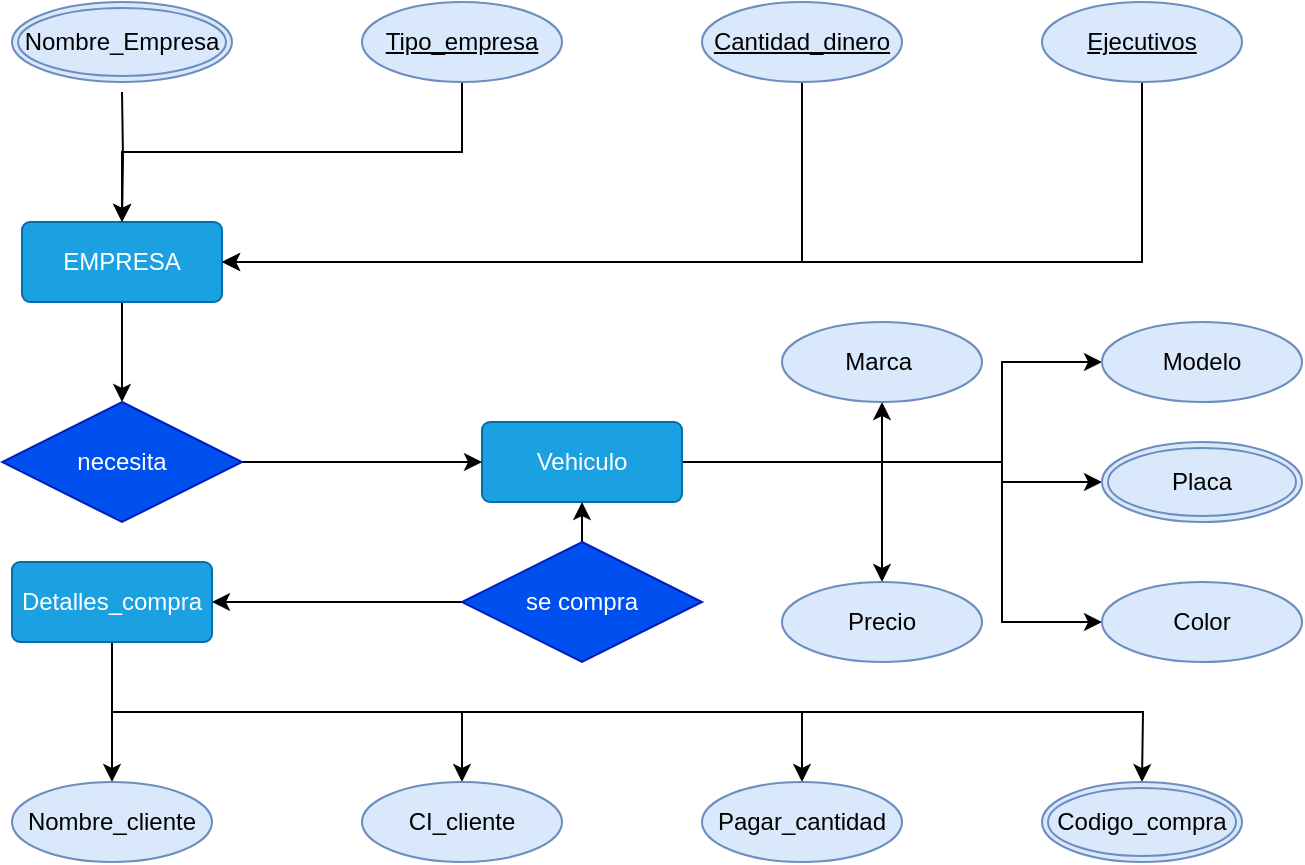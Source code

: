<mxfile version="21.7.5" type="google">
  <diagram name="Página-1" id="s5tUJ5SfLEtWy45db_K3">
    <mxGraphModel grid="1" page="1" gridSize="10" guides="1" tooltips="1" connect="1" arrows="1" fold="1" pageScale="1" pageWidth="827" pageHeight="1169" math="0" shadow="0">
      <root>
        <mxCell id="0" />
        <mxCell id="1" parent="0" />
        <mxCell id="RQ3paC6dr6OZ25T7MvUk-3" style="edgeStyle=orthogonalEdgeStyle;rounded=0;orthogonalLoop=1;jettySize=auto;html=1;exitX=0.5;exitY=1;exitDx=0;exitDy=0;entryX=0.5;entryY=0;entryDx=0;entryDy=0;" edge="1" parent="1" source="ZZJM0qtaSS5_OayPdTkF-1" target="RQ3paC6dr6OZ25T7MvUk-1">
          <mxGeometry relative="1" as="geometry" />
        </mxCell>
        <mxCell id="ZZJM0qtaSS5_OayPdTkF-1" value="&lt;font style=&quot;vertical-align: inherit;&quot;&gt;&lt;font style=&quot;vertical-align: inherit;&quot;&gt;EMPRESA&lt;/font&gt;&lt;/font&gt;" style="rounded=1;arcSize=10;whiteSpace=wrap;html=1;align=center;fillColor=#1ba1e2;fontColor=#ffffff;strokeColor=#006EAF;" vertex="1" parent="1">
          <mxGeometry x="150" y="210" width="100" height="40" as="geometry" />
        </mxCell>
        <mxCell id="ZZJM0qtaSS5_OayPdTkF-8" style="edgeStyle=orthogonalEdgeStyle;rounded=0;orthogonalLoop=1;jettySize=auto;html=1;exitX=0.5;exitY=1;exitDx=0;exitDy=0;entryX=0.5;entryY=0;entryDx=0;entryDy=0;" edge="1" parent="1" target="ZZJM0qtaSS5_OayPdTkF-1">
          <mxGeometry relative="1" as="geometry">
            <mxPoint x="200" y="145" as="sourcePoint" />
          </mxGeometry>
        </mxCell>
        <mxCell id="ZZJM0qtaSS5_OayPdTkF-6" style="edgeStyle=orthogonalEdgeStyle;rounded=0;orthogonalLoop=1;jettySize=auto;html=1;exitX=0.5;exitY=1;exitDx=0;exitDy=0;entryX=0.5;entryY=0;entryDx=0;entryDy=0;" edge="1" parent="1" source="ZZJM0qtaSS5_OayPdTkF-3" target="ZZJM0qtaSS5_OayPdTkF-1">
          <mxGeometry relative="1" as="geometry" />
        </mxCell>
        <mxCell id="ZZJM0qtaSS5_OayPdTkF-3" value="&lt;font style=&quot;vertical-align: inherit;&quot;&gt;&lt;font style=&quot;vertical-align: inherit;&quot;&gt;&lt;font style=&quot;vertical-align: inherit;&quot;&gt;&lt;font style=&quot;vertical-align: inherit;&quot;&gt;&lt;font style=&quot;vertical-align: inherit;&quot;&gt;&lt;font style=&quot;vertical-align: inherit;&quot;&gt;Tipo_empresa&lt;/font&gt;&lt;/font&gt;&lt;/font&gt;&lt;/font&gt;&lt;/font&gt;&lt;/font&gt;" style="ellipse;whiteSpace=wrap;html=1;align=center;fontStyle=4;fillColor=#dae8fc;strokeColor=#6c8ebf;" vertex="1" parent="1">
          <mxGeometry x="320" y="100" width="100" height="40" as="geometry" />
        </mxCell>
        <mxCell id="ZZJM0qtaSS5_OayPdTkF-9" style="edgeStyle=orthogonalEdgeStyle;rounded=0;orthogonalLoop=1;jettySize=auto;html=1;exitX=0.5;exitY=1;exitDx=0;exitDy=0;entryX=1;entryY=0.5;entryDx=0;entryDy=0;" edge="1" parent="1" source="ZZJM0qtaSS5_OayPdTkF-4" target="ZZJM0qtaSS5_OayPdTkF-1">
          <mxGeometry relative="1" as="geometry" />
        </mxCell>
        <mxCell id="ZZJM0qtaSS5_OayPdTkF-4" value="&lt;font style=&quot;vertical-align: inherit;&quot;&gt;&lt;font style=&quot;vertical-align: inherit;&quot;&gt;&lt;font style=&quot;vertical-align: inherit;&quot;&gt;&lt;font style=&quot;vertical-align: inherit;&quot;&gt;Cantidad_dinero&lt;/font&gt;&lt;/font&gt;&lt;/font&gt;&lt;/font&gt;" style="ellipse;whiteSpace=wrap;html=1;align=center;fontStyle=4;fillColor=#dae8fc;strokeColor=#6c8ebf;" vertex="1" parent="1">
          <mxGeometry x="490" y="100" width="100" height="40" as="geometry" />
        </mxCell>
        <mxCell id="ZZJM0qtaSS5_OayPdTkF-10" style="edgeStyle=orthogonalEdgeStyle;rounded=0;orthogonalLoop=1;jettySize=auto;html=1;exitX=0.5;exitY=1;exitDx=0;exitDy=0;entryX=1;entryY=0.5;entryDx=0;entryDy=0;" edge="1" parent="1" source="ZZJM0qtaSS5_OayPdTkF-5" target="ZZJM0qtaSS5_OayPdTkF-1">
          <mxGeometry relative="1" as="geometry" />
        </mxCell>
        <mxCell id="ZZJM0qtaSS5_OayPdTkF-5" value="&lt;font style=&quot;vertical-align: inherit;&quot;&gt;&lt;font style=&quot;vertical-align: inherit;&quot;&gt;&lt;font style=&quot;vertical-align: inherit;&quot;&gt;&lt;font style=&quot;vertical-align: inherit;&quot;&gt;Ejecutivos&lt;/font&gt;&lt;/font&gt;&lt;/font&gt;&lt;/font&gt;" style="ellipse;whiteSpace=wrap;html=1;align=center;fontStyle=4;fillColor=#dae8fc;strokeColor=#6c8ebf;" vertex="1" parent="1">
          <mxGeometry x="660" y="100" width="100" height="40" as="geometry" />
        </mxCell>
        <mxCell id="4X0U7TACdYzJVVNF9bWs-2" style="edgeStyle=orthogonalEdgeStyle;rounded=0;orthogonalLoop=1;jettySize=auto;html=1;exitX=0.5;exitY=1;exitDx=0;exitDy=0;entryX=0.5;entryY=0;entryDx=0;entryDy=0;" edge="1" parent="1" source="rI0JE76E6pwv1XaMA74e-1" target="RQ3paC6dr6OZ25T7MvUk-17">
          <mxGeometry relative="1" as="geometry" />
        </mxCell>
        <mxCell id="4X0U7TACdYzJVVNF9bWs-3" style="edgeStyle=orthogonalEdgeStyle;rounded=0;orthogonalLoop=1;jettySize=auto;html=1;exitX=0.5;exitY=1;exitDx=0;exitDy=0;entryX=0.5;entryY=0;entryDx=0;entryDy=0;" edge="1" parent="1" source="rI0JE76E6pwv1XaMA74e-1" target="RQ3paC6dr6OZ25T7MvUk-18">
          <mxGeometry relative="1" as="geometry" />
        </mxCell>
        <mxCell id="4X0U7TACdYzJVVNF9bWs-4" style="edgeStyle=orthogonalEdgeStyle;rounded=0;orthogonalLoop=1;jettySize=auto;html=1;exitX=0.5;exitY=1;exitDx=0;exitDy=0;entryX=0.5;entryY=0;entryDx=0;entryDy=0;" edge="1" parent="1" source="rI0JE76E6pwv1XaMA74e-1" target="RQ3paC6dr6OZ25T7MvUk-19">
          <mxGeometry relative="1" as="geometry" />
        </mxCell>
        <mxCell id="4X0U7TACdYzJVVNF9bWs-5" style="edgeStyle=orthogonalEdgeStyle;rounded=0;orthogonalLoop=1;jettySize=auto;html=1;exitX=0.5;exitY=1;exitDx=0;exitDy=0;entryX=0.5;entryY=0;entryDx=0;entryDy=0;" edge="1" parent="1" source="rI0JE76E6pwv1XaMA74e-1">
          <mxGeometry relative="1" as="geometry">
            <mxPoint x="710" y="490" as="targetPoint" />
          </mxGeometry>
        </mxCell>
        <mxCell id="rI0JE76E6pwv1XaMA74e-1" value="&lt;font style=&quot;vertical-align: inherit;&quot;&gt;&lt;font style=&quot;vertical-align: inherit;&quot;&gt;&lt;font style=&quot;vertical-align: inherit;&quot;&gt;&lt;font style=&quot;vertical-align: inherit;&quot;&gt;Detalles_compra&lt;/font&gt;&lt;/font&gt;&lt;/font&gt;&lt;/font&gt;" style="rounded=1;arcSize=10;whiteSpace=wrap;html=1;align=center;fillColor=#1ba1e2;fontColor=#ffffff;strokeColor=#006EAF;" vertex="1" parent="1">
          <mxGeometry x="145" y="380" width="100" height="40" as="geometry" />
        </mxCell>
        <mxCell id="RQ3paC6dr6OZ25T7MvUk-12" style="edgeStyle=orthogonalEdgeStyle;rounded=0;orthogonalLoop=1;jettySize=auto;html=1;exitX=1;exitY=0.5;exitDx=0;exitDy=0;entryX=0.5;entryY=0;entryDx=0;entryDy=0;" edge="1" parent="1" source="rI0JE76E6pwv1XaMA74e-2" target="RQ3paC6dr6OZ25T7MvUk-10">
          <mxGeometry relative="1" as="geometry" />
        </mxCell>
        <mxCell id="RQ3paC6dr6OZ25T7MvUk-13" style="edgeStyle=orthogonalEdgeStyle;rounded=0;orthogonalLoop=1;jettySize=auto;html=1;exitX=1;exitY=0.5;exitDx=0;exitDy=0;entryX=0.5;entryY=1;entryDx=0;entryDy=0;" edge="1" parent="1" source="rI0JE76E6pwv1XaMA74e-2" target="RQ3paC6dr6OZ25T7MvUk-7">
          <mxGeometry relative="1" as="geometry" />
        </mxCell>
        <mxCell id="RQ3paC6dr6OZ25T7MvUk-14" style="edgeStyle=orthogonalEdgeStyle;rounded=0;orthogonalLoop=1;jettySize=auto;html=1;exitX=1;exitY=0.5;exitDx=0;exitDy=0;entryX=0;entryY=0.5;entryDx=0;entryDy=0;" edge="1" parent="1" source="rI0JE76E6pwv1XaMA74e-2">
          <mxGeometry relative="1" as="geometry">
            <Array as="points">
              <mxPoint x="640" y="330" />
              <mxPoint x="640" y="340" />
            </Array>
            <mxPoint x="690" y="340" as="targetPoint" />
          </mxGeometry>
        </mxCell>
        <mxCell id="RQ3paC6dr6OZ25T7MvUk-15" style="edgeStyle=orthogonalEdgeStyle;rounded=0;orthogonalLoop=1;jettySize=auto;html=1;exitX=1;exitY=0.5;exitDx=0;exitDy=0;entryX=0;entryY=0.5;entryDx=0;entryDy=0;" edge="1" parent="1" source="rI0JE76E6pwv1XaMA74e-2" target="RQ3paC6dr6OZ25T7MvUk-8">
          <mxGeometry relative="1" as="geometry">
            <Array as="points">
              <mxPoint x="640" y="330" />
              <mxPoint x="640" y="280" />
            </Array>
          </mxGeometry>
        </mxCell>
        <mxCell id="RQ3paC6dr6OZ25T7MvUk-16" style="edgeStyle=orthogonalEdgeStyle;rounded=0;orthogonalLoop=1;jettySize=auto;html=1;exitX=1;exitY=0.5;exitDx=0;exitDy=0;entryX=0;entryY=0.5;entryDx=0;entryDy=0;" edge="1" parent="1" source="rI0JE76E6pwv1XaMA74e-2" target="RQ3paC6dr6OZ25T7MvUk-11">
          <mxGeometry relative="1" as="geometry">
            <Array as="points">
              <mxPoint x="640" y="330" />
              <mxPoint x="640" y="410" />
            </Array>
          </mxGeometry>
        </mxCell>
        <mxCell id="rI0JE76E6pwv1XaMA74e-2" value="Vehiculo" style="rounded=1;arcSize=10;whiteSpace=wrap;html=1;align=center;fillColor=#1ba1e2;fontColor=#ffffff;strokeColor=#006EAF;" vertex="1" parent="1">
          <mxGeometry x="380" y="310" width="100" height="40" as="geometry" />
        </mxCell>
        <mxCell id="RQ3paC6dr6OZ25T7MvUk-4" style="edgeStyle=orthogonalEdgeStyle;rounded=0;orthogonalLoop=1;jettySize=auto;html=1;exitX=1;exitY=0.5;exitDx=0;exitDy=0;entryX=0;entryY=0.5;entryDx=0;entryDy=0;" edge="1" parent="1" source="RQ3paC6dr6OZ25T7MvUk-1" target="rI0JE76E6pwv1XaMA74e-2">
          <mxGeometry relative="1" as="geometry" />
        </mxCell>
        <mxCell id="RQ3paC6dr6OZ25T7MvUk-1" value="&lt;font style=&quot;vertical-align: inherit;&quot;&gt;&lt;font style=&quot;vertical-align: inherit;&quot;&gt;necesita&lt;/font&gt;&lt;/font&gt;" style="shape=rhombus;perimeter=rhombusPerimeter;whiteSpace=wrap;html=1;align=center;fillColor=#0050ef;fontColor=#ffffff;strokeColor=#001DBC;" vertex="1" parent="1">
          <mxGeometry x="140" y="300" width="120" height="60" as="geometry" />
        </mxCell>
        <mxCell id="RQ3paC6dr6OZ25T7MvUk-5" style="edgeStyle=orthogonalEdgeStyle;rounded=0;orthogonalLoop=1;jettySize=auto;html=1;exitX=0.5;exitY=0;exitDx=0;exitDy=0;entryX=0.5;entryY=1;entryDx=0;entryDy=0;" edge="1" parent="1" source="RQ3paC6dr6OZ25T7MvUk-2" target="rI0JE76E6pwv1XaMA74e-2">
          <mxGeometry relative="1" as="geometry" />
        </mxCell>
        <mxCell id="RQ3paC6dr6OZ25T7MvUk-6" style="edgeStyle=orthogonalEdgeStyle;rounded=0;orthogonalLoop=1;jettySize=auto;html=1;exitX=0;exitY=0.5;exitDx=0;exitDy=0;entryX=1;entryY=0.5;entryDx=0;entryDy=0;" edge="1" parent="1" source="RQ3paC6dr6OZ25T7MvUk-2" target="rI0JE76E6pwv1XaMA74e-1">
          <mxGeometry relative="1" as="geometry" />
        </mxCell>
        <mxCell id="RQ3paC6dr6OZ25T7MvUk-2" value="&lt;font style=&quot;vertical-align: inherit;&quot;&gt;&lt;font style=&quot;vertical-align: inherit;&quot;&gt;&lt;font style=&quot;vertical-align: inherit;&quot;&gt;&lt;font style=&quot;vertical-align: inherit;&quot;&gt;se compra&lt;/font&gt;&lt;/font&gt;&lt;/font&gt;&lt;/font&gt;" style="shape=rhombus;perimeter=rhombusPerimeter;whiteSpace=wrap;html=1;align=center;fillColor=#0050ef;fontColor=#ffffff;strokeColor=#001DBC;" vertex="1" parent="1">
          <mxGeometry x="370" y="370" width="120" height="60" as="geometry" />
        </mxCell>
        <mxCell id="RQ3paC6dr6OZ25T7MvUk-7" value="&lt;font style=&quot;vertical-align: inherit;&quot;&gt;&lt;font style=&quot;vertical-align: inherit;&quot;&gt;Marca&amp;nbsp;&lt;/font&gt;&lt;/font&gt;" style="ellipse;whiteSpace=wrap;html=1;align=center;fillColor=#dae8fc;strokeColor=#6c8ebf;" vertex="1" parent="1">
          <mxGeometry x="530" y="260" width="100" height="40" as="geometry" />
        </mxCell>
        <mxCell id="RQ3paC6dr6OZ25T7MvUk-8" value="&lt;font style=&quot;vertical-align: inherit;&quot;&gt;&lt;font style=&quot;vertical-align: inherit;&quot;&gt;Modelo&lt;/font&gt;&lt;/font&gt;" style="ellipse;whiteSpace=wrap;html=1;align=center;fillColor=#dae8fc;strokeColor=#6c8ebf;" vertex="1" parent="1">
          <mxGeometry x="690" y="260" width="100" height="40" as="geometry" />
        </mxCell>
        <mxCell id="RQ3paC6dr6OZ25T7MvUk-10" value="Precio" style="ellipse;whiteSpace=wrap;html=1;align=center;fillColor=#dae8fc;strokeColor=#6c8ebf;" vertex="1" parent="1">
          <mxGeometry x="530" y="390" width="100" height="40" as="geometry" />
        </mxCell>
        <mxCell id="RQ3paC6dr6OZ25T7MvUk-11" value="&lt;font style=&quot;vertical-align: inherit;&quot;&gt;&lt;font style=&quot;vertical-align: inherit;&quot;&gt;Color&lt;/font&gt;&lt;/font&gt;" style="ellipse;whiteSpace=wrap;html=1;align=center;fillColor=#dae8fc;strokeColor=#6c8ebf;" vertex="1" parent="1">
          <mxGeometry x="690" y="390" width="100" height="40" as="geometry" />
        </mxCell>
        <mxCell id="RQ3paC6dr6OZ25T7MvUk-17" value="Nombre_cliente" style="ellipse;whiteSpace=wrap;html=1;align=center;fillColor=#dae8fc;strokeColor=#6c8ebf;" vertex="1" parent="1">
          <mxGeometry x="145" y="490" width="100" height="40" as="geometry" />
        </mxCell>
        <mxCell id="RQ3paC6dr6OZ25T7MvUk-18" value="CI_cliente" style="ellipse;whiteSpace=wrap;html=1;align=center;fillColor=#dae8fc;strokeColor=#6c8ebf;" vertex="1" parent="1">
          <mxGeometry x="320" y="490" width="100" height="40" as="geometry" />
        </mxCell>
        <mxCell id="RQ3paC6dr6OZ25T7MvUk-19" value="Pagar_cantidad" style="ellipse;whiteSpace=wrap;html=1;align=center;fillColor=#dae8fc;strokeColor=#6c8ebf;" vertex="1" parent="1">
          <mxGeometry x="490" y="490" width="100" height="40" as="geometry" />
        </mxCell>
        <mxCell id="4X0U7TACdYzJVVNF9bWs-1" value="&lt;font style=&quot;vertical-align: inherit;&quot;&gt;&lt;font style=&quot;vertical-align: inherit;&quot;&gt;Placa&lt;/font&gt;&lt;/font&gt;" style="ellipse;shape=doubleEllipse;margin=3;whiteSpace=wrap;html=1;align=center;fillColor=#dae8fc;strokeColor=#6c8ebf;" vertex="1" parent="1">
          <mxGeometry x="690" y="320" width="100" height="40" as="geometry" />
        </mxCell>
        <mxCell id="4X0U7TACdYzJVVNF9bWs-6" value="&lt;font style=&quot;vertical-align: inherit;&quot;&gt;&lt;font style=&quot;vertical-align: inherit;&quot;&gt;Nombre_Empresa&lt;/font&gt;&lt;/font&gt;" style="ellipse;shape=doubleEllipse;margin=3;whiteSpace=wrap;html=1;align=center;fillColor=#dae8fc;strokeColor=#6c8ebf;" vertex="1" parent="1">
          <mxGeometry x="145" y="100" width="110" height="40" as="geometry" />
        </mxCell>
        <mxCell id="4X0U7TACdYzJVVNF9bWs-7" value="Codigo_compra" style="ellipse;shape=doubleEllipse;margin=3;whiteSpace=wrap;html=1;align=center;fillColor=#dae8fc;strokeColor=#6c8ebf;" vertex="1" parent="1">
          <mxGeometry x="660" y="490" width="100" height="40" as="geometry" />
        </mxCell>
      </root>
    </mxGraphModel>
  </diagram>
</mxfile>
